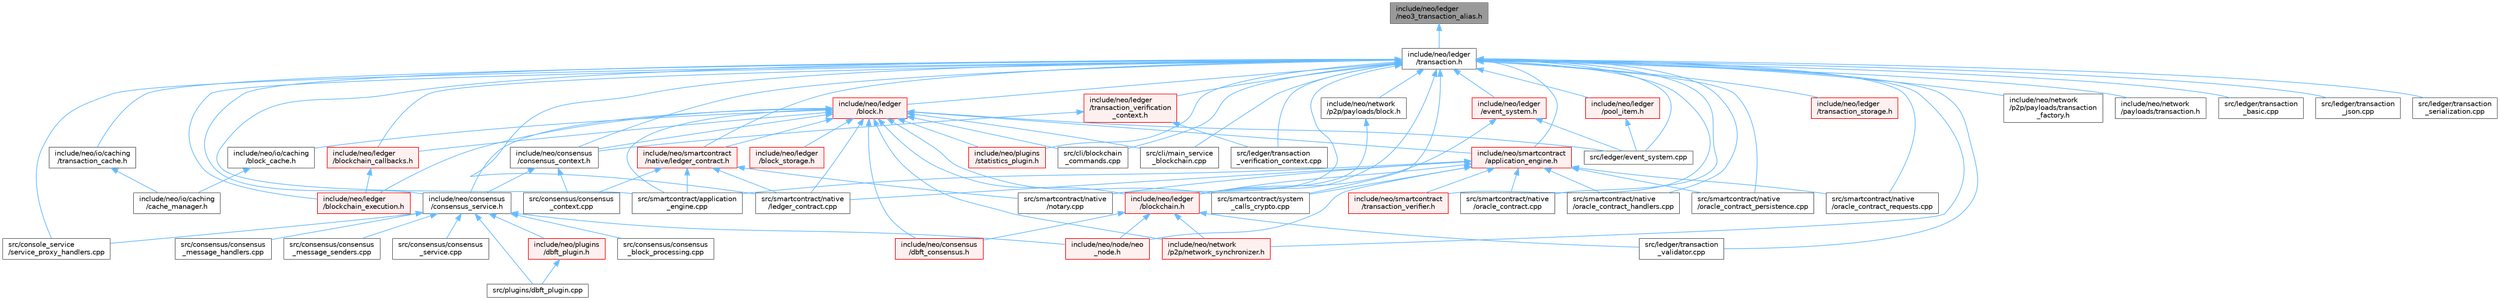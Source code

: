 digraph "include/neo/ledger/neo3_transaction_alias.h"
{
 // LATEX_PDF_SIZE
  bgcolor="transparent";
  edge [fontname=Helvetica,fontsize=10,labelfontname=Helvetica,labelfontsize=10];
  node [fontname=Helvetica,fontsize=10,shape=box,height=0.2,width=0.4];
  Node1 [id="Node000001",label="include/neo/ledger\l/neo3_transaction_alias.h",height=0.2,width=0.4,color="gray40", fillcolor="grey60", style="filled", fontcolor="black",tooltip=" "];
  Node1 -> Node2 [id="edge1_Node000001_Node000002",dir="back",color="steelblue1",style="solid",tooltip=" "];
  Node2 [id="Node000002",label="include/neo/ledger\l/transaction.h",height=0.2,width=0.4,color="grey40", fillcolor="white", style="filled",URL="$ledger_2transaction_8h.html",tooltip=" "];
  Node2 -> Node3 [id="edge2_Node000002_Node000003",dir="back",color="steelblue1",style="solid",tooltip=" "];
  Node3 [id="Node000003",label="include/neo/consensus\l/consensus_context.h",height=0.2,width=0.4,color="grey40", fillcolor="white", style="filled",URL="$consensus__context_8h.html",tooltip=" "];
  Node3 -> Node4 [id="edge3_Node000003_Node000004",dir="back",color="steelblue1",style="solid",tooltip=" "];
  Node4 [id="Node000004",label="include/neo/consensus\l/consensus_service.h",height=0.2,width=0.4,color="grey40", fillcolor="white", style="filled",URL="$consensus__service_8h.html",tooltip=" "];
  Node4 -> Node5 [id="edge4_Node000004_Node000005",dir="back",color="steelblue1",style="solid",tooltip=" "];
  Node5 [id="Node000005",label="include/neo/node/neo\l_node.h",height=0.2,width=0.4,color="red", fillcolor="#FFF0F0", style="filled",URL="$neo__node_8h.html",tooltip=" "];
  Node4 -> Node10 [id="edge5_Node000004_Node000010",dir="back",color="steelblue1",style="solid",tooltip=" "];
  Node10 [id="Node000010",label="include/neo/plugins\l/dbft_plugin.h",height=0.2,width=0.4,color="red", fillcolor="#FFF0F0", style="filled",URL="$dbft__plugin_8h.html",tooltip=" "];
  Node10 -> Node11 [id="edge6_Node000010_Node000011",dir="back",color="steelblue1",style="solid",tooltip=" "];
  Node11 [id="Node000011",label="src/plugins/dbft_plugin.cpp",height=0.2,width=0.4,color="grey40", fillcolor="white", style="filled",URL="$dbft__plugin_8cpp.html",tooltip=" "];
  Node4 -> Node13 [id="edge7_Node000004_Node000013",dir="back",color="steelblue1",style="solid",tooltip=" "];
  Node13 [id="Node000013",label="src/consensus/consensus\l_block_processing.cpp",height=0.2,width=0.4,color="grey40", fillcolor="white", style="filled",URL="$consensus__block__processing_8cpp.html",tooltip=" "];
  Node4 -> Node14 [id="edge8_Node000004_Node000014",dir="back",color="steelblue1",style="solid",tooltip=" "];
  Node14 [id="Node000014",label="src/consensus/consensus\l_message_handlers.cpp",height=0.2,width=0.4,color="grey40", fillcolor="white", style="filled",URL="$consensus__message__handlers_8cpp.html",tooltip=" "];
  Node4 -> Node15 [id="edge9_Node000004_Node000015",dir="back",color="steelblue1",style="solid",tooltip=" "];
  Node15 [id="Node000015",label="src/consensus/consensus\l_message_senders.cpp",height=0.2,width=0.4,color="grey40", fillcolor="white", style="filled",URL="$consensus__message__senders_8cpp.html",tooltip=" "];
  Node4 -> Node16 [id="edge10_Node000004_Node000016",dir="back",color="steelblue1",style="solid",tooltip=" "];
  Node16 [id="Node000016",label="src/consensus/consensus\l_service.cpp",height=0.2,width=0.4,color="grey40", fillcolor="white", style="filled",URL="$consensus__service_8cpp.html",tooltip=" "];
  Node4 -> Node17 [id="edge11_Node000004_Node000017",dir="back",color="steelblue1",style="solid",tooltip=" "];
  Node17 [id="Node000017",label="src/console_service\l/service_proxy_handlers.cpp",height=0.2,width=0.4,color="grey40", fillcolor="white", style="filled",URL="$service__proxy__handlers_8cpp.html",tooltip=" "];
  Node4 -> Node11 [id="edge12_Node000004_Node000011",dir="back",color="steelblue1",style="solid",tooltip=" "];
  Node3 -> Node18 [id="edge13_Node000003_Node000018",dir="back",color="steelblue1",style="solid",tooltip=" "];
  Node18 [id="Node000018",label="src/consensus/consensus\l_context.cpp",height=0.2,width=0.4,color="grey40", fillcolor="white", style="filled",URL="$consensus__context_8cpp.html",tooltip=" "];
  Node2 -> Node4 [id="edge14_Node000002_Node000004",dir="back",color="steelblue1",style="solid",tooltip=" "];
  Node2 -> Node19 [id="edge15_Node000002_Node000019",dir="back",color="steelblue1",style="solid",tooltip=" "];
  Node19 [id="Node000019",label="include/neo/io/caching\l/transaction_cache.h",height=0.2,width=0.4,color="grey40", fillcolor="white", style="filled",URL="$transaction__cache_8h.html",tooltip=" "];
  Node19 -> Node20 [id="edge16_Node000019_Node000020",dir="back",color="steelblue1",style="solid",tooltip=" "];
  Node20 [id="Node000020",label="include/neo/io/caching\l/cache_manager.h",height=0.2,width=0.4,color="grey40", fillcolor="white", style="filled",URL="$cache__manager_8h.html",tooltip=" "];
  Node2 -> Node21 [id="edge17_Node000002_Node000021",dir="back",color="steelblue1",style="solid",tooltip=" "];
  Node21 [id="Node000021",label="include/neo/ledger\l/block.h",height=0.2,width=0.4,color="red", fillcolor="#FFF0F0", style="filled",URL="$ledger_2block_8h.html",tooltip=" "];
  Node21 -> Node3 [id="edge18_Node000021_Node000003",dir="back",color="steelblue1",style="solid",tooltip=" "];
  Node21 -> Node4 [id="edge19_Node000021_Node000004",dir="back",color="steelblue1",style="solid",tooltip=" "];
  Node21 -> Node22 [id="edge20_Node000021_Node000022",dir="back",color="steelblue1",style="solid",tooltip=" "];
  Node22 [id="Node000022",label="include/neo/consensus\l/dbft_consensus.h",height=0.2,width=0.4,color="red", fillcolor="#FFF0F0", style="filled",URL="$dbft__consensus_8h.html",tooltip=" "];
  Node21 -> Node24 [id="edge21_Node000021_Node000024",dir="back",color="steelblue1",style="solid",tooltip=" "];
  Node24 [id="Node000024",label="include/neo/io/caching\l/block_cache.h",height=0.2,width=0.4,color="grey40", fillcolor="white", style="filled",URL="$block__cache_8h.html",tooltip=" "];
  Node24 -> Node20 [id="edge22_Node000024_Node000020",dir="back",color="steelblue1",style="solid",tooltip=" "];
  Node21 -> Node25 [id="edge23_Node000021_Node000025",dir="back",color="steelblue1",style="solid",tooltip=" "];
  Node25 [id="Node000025",label="include/neo/ledger\l/block_storage.h",height=0.2,width=0.4,color="red", fillcolor="#FFF0F0", style="filled",URL="$block__storage_8h.html",tooltip=" "];
  Node21 -> Node27 [id="edge24_Node000021_Node000027",dir="back",color="steelblue1",style="solid",tooltip=" "];
  Node27 [id="Node000027",label="include/neo/ledger\l/blockchain.h",height=0.2,width=0.4,color="red", fillcolor="#FFF0F0", style="filled",URL="$blockchain_8h.html",tooltip=" "];
  Node27 -> Node22 [id="edge25_Node000027_Node000022",dir="back",color="steelblue1",style="solid",tooltip=" "];
  Node27 -> Node34 [id="edge26_Node000027_Node000034",dir="back",color="steelblue1",style="solid",tooltip=" "];
  Node34 [id="Node000034",label="include/neo/network\l/p2p/network_synchronizer.h",height=0.2,width=0.4,color="red", fillcolor="#FFF0F0", style="filled",URL="$network__synchronizer_8h.html",tooltip=" "];
  Node27 -> Node5 [id="edge27_Node000027_Node000005",dir="back",color="steelblue1",style="solid",tooltip=" "];
  Node27 -> Node106 [id="edge28_Node000027_Node000106",dir="back",color="steelblue1",style="solid",tooltip=" "];
  Node106 [id="Node000106",label="src/ledger/transaction\l_validator.cpp",height=0.2,width=0.4,color="grey40", fillcolor="white", style="filled",URL="$transaction__validator_8cpp.html",tooltip=" "];
  Node21 -> Node107 [id="edge29_Node000021_Node000107",dir="back",color="steelblue1",style="solid",tooltip=" "];
  Node107 [id="Node000107",label="include/neo/ledger\l/blockchain_callbacks.h",height=0.2,width=0.4,color="red", fillcolor="#FFF0F0", style="filled",URL="$blockchain__callbacks_8h.html",tooltip=" "];
  Node107 -> Node108 [id="edge30_Node000107_Node000108",dir="back",color="steelblue1",style="solid",tooltip=" "];
  Node108 [id="Node000108",label="include/neo/ledger\l/blockchain_execution.h",height=0.2,width=0.4,color="red", fillcolor="#FFF0F0", style="filled",URL="$blockchain__execution_8h.html",tooltip=" "];
  Node21 -> Node108 [id="edge31_Node000021_Node000108",dir="back",color="steelblue1",style="solid",tooltip=" "];
  Node21 -> Node34 [id="edge32_Node000021_Node000034",dir="back",color="steelblue1",style="solid",tooltip=" "];
  Node21 -> Node66 [id="edge33_Node000021_Node000066",dir="back",color="steelblue1",style="solid",tooltip=" "];
  Node66 [id="Node000066",label="include/neo/plugins\l/statistics_plugin.h",height=0.2,width=0.4,color="red", fillcolor="#FFF0F0", style="filled",URL="$statistics__plugin_8h.html",tooltip=" "];
  Node21 -> Node120 [id="edge34_Node000021_Node000120",dir="back",color="steelblue1",style="solid",tooltip=" "];
  Node120 [id="Node000120",label="include/neo/smartcontract\l/application_engine.h",height=0.2,width=0.4,color="red", fillcolor="#FFF0F0", style="filled",URL="$application__engine_8h.html",tooltip=" "];
  Node120 -> Node27 [id="edge35_Node000120_Node000027",dir="back",color="steelblue1",style="solid",tooltip=" "];
  Node120 -> Node5 [id="edge36_Node000120_Node000005",dir="back",color="steelblue1",style="solid",tooltip=" "];
  Node120 -> Node130 [id="edge37_Node000120_Node000130",dir="back",color="steelblue1",style="solid",tooltip=" "];
  Node130 [id="Node000130",label="include/neo/smartcontract\l/transaction_verifier.h",height=0.2,width=0.4,color="red", fillcolor="#FFF0F0", style="filled",URL="$transaction__verifier_8h.html",tooltip=" "];
  Node120 -> Node133 [id="edge38_Node000120_Node000133",dir="back",color="steelblue1",style="solid",tooltip=" "];
  Node133 [id="Node000133",label="src/smartcontract/application\l_engine.cpp",height=0.2,width=0.4,color="grey40", fillcolor="white", style="filled",URL="$application__engine_8cpp.html",tooltip=" "];
  Node120 -> Node140 [id="edge39_Node000120_Node000140",dir="back",color="steelblue1",style="solid",tooltip=" "];
  Node140 [id="Node000140",label="src/smartcontract/native\l/ledger_contract.cpp",height=0.2,width=0.4,color="grey40", fillcolor="white", style="filled",URL="$ledger__contract_8cpp.html",tooltip=" "];
  Node120 -> Node154 [id="edge40_Node000120_Node000154",dir="back",color="steelblue1",style="solid",tooltip=" "];
  Node154 [id="Node000154",label="src/smartcontract/native\l/notary.cpp",height=0.2,width=0.4,color="grey40", fillcolor="white", style="filled",URL="$notary_8cpp.html",tooltip=" "];
  Node120 -> Node155 [id="edge41_Node000120_Node000155",dir="back",color="steelblue1",style="solid",tooltip=" "];
  Node155 [id="Node000155",label="src/smartcontract/native\l/oracle_contract.cpp",height=0.2,width=0.4,color="grey40", fillcolor="white", style="filled",URL="$oracle__contract_8cpp.html",tooltip=" "];
  Node120 -> Node156 [id="edge42_Node000120_Node000156",dir="back",color="steelblue1",style="solid",tooltip=" "];
  Node156 [id="Node000156",label="src/smartcontract/native\l/oracle_contract_handlers.cpp",height=0.2,width=0.4,color="grey40", fillcolor="white", style="filled",URL="$oracle__contract__handlers_8cpp.html",tooltip=" "];
  Node120 -> Node157 [id="edge43_Node000120_Node000157",dir="back",color="steelblue1",style="solid",tooltip=" "];
  Node157 [id="Node000157",label="src/smartcontract/native\l/oracle_contract_persistence.cpp",height=0.2,width=0.4,color="grey40", fillcolor="white", style="filled",URL="$oracle__contract__persistence_8cpp.html",tooltip=" "];
  Node120 -> Node158 [id="edge44_Node000120_Node000158",dir="back",color="steelblue1",style="solid",tooltip=" "];
  Node158 [id="Node000158",label="src/smartcontract/native\l/oracle_contract_requests.cpp",height=0.2,width=0.4,color="grey40", fillcolor="white", style="filled",URL="$oracle__contract__requests_8cpp.html",tooltip=" "];
  Node120 -> Node126 [id="edge45_Node000120_Node000126",dir="back",color="steelblue1",style="solid",tooltip=" "];
  Node126 [id="Node000126",label="src/smartcontract/system\l_calls_crypto.cpp",height=0.2,width=0.4,color="grey40", fillcolor="white", style="filled",URL="$system__calls__crypto_8cpp.html",tooltip=" "];
  Node21 -> Node164 [id="edge46_Node000021_Node000164",dir="back",color="steelblue1",style="solid",tooltip=" "];
  Node164 [id="Node000164",label="include/neo/smartcontract\l/native/ledger_contract.h",height=0.2,width=0.4,color="red", fillcolor="#FFF0F0", style="filled",URL="$ledger__contract_8h.html",tooltip=" "];
  Node164 -> Node18 [id="edge47_Node000164_Node000018",dir="back",color="steelblue1",style="solid",tooltip=" "];
  Node164 -> Node133 [id="edge48_Node000164_Node000133",dir="back",color="steelblue1",style="solid",tooltip=" "];
  Node164 -> Node140 [id="edge49_Node000164_Node000140",dir="back",color="steelblue1",style="solid",tooltip=" "];
  Node164 -> Node154 [id="edge50_Node000164_Node000154",dir="back",color="steelblue1",style="solid",tooltip=" "];
  Node21 -> Node47 [id="edge51_Node000021_Node000047",dir="back",color="steelblue1",style="solid",tooltip=" "];
  Node47 [id="Node000047",label="src/cli/blockchain\l_commands.cpp",height=0.2,width=0.4,color="grey40", fillcolor="white", style="filled",URL="$blockchain__commands_8cpp.html",tooltip=" "];
  Node21 -> Node53 [id="edge52_Node000021_Node000053",dir="back",color="steelblue1",style="solid",tooltip=" "];
  Node53 [id="Node000053",label="src/cli/main_service\l_blockchain.cpp",height=0.2,width=0.4,color="grey40", fillcolor="white", style="filled",URL="$main__service__blockchain_8cpp.html",tooltip=" "];
  Node21 -> Node169 [id="edge53_Node000021_Node000169",dir="back",color="steelblue1",style="solid",tooltip=" "];
  Node169 [id="Node000169",label="src/ledger/event_system.cpp",height=0.2,width=0.4,color="grey40", fillcolor="white", style="filled",URL="$event__system_8cpp.html",tooltip=" "];
  Node21 -> Node133 [id="edge54_Node000021_Node000133",dir="back",color="steelblue1",style="solid",tooltip=" "];
  Node21 -> Node140 [id="edge55_Node000021_Node000140",dir="back",color="steelblue1",style="solid",tooltip=" "];
  Node21 -> Node126 [id="edge56_Node000021_Node000126",dir="back",color="steelblue1",style="solid",tooltip=" "];
  Node2 -> Node27 [id="edge57_Node000002_Node000027",dir="back",color="steelblue1",style="solid",tooltip=" "];
  Node2 -> Node107 [id="edge58_Node000002_Node000107",dir="back",color="steelblue1",style="solid",tooltip=" "];
  Node2 -> Node108 [id="edge59_Node000002_Node000108",dir="back",color="steelblue1",style="solid",tooltip=" "];
  Node2 -> Node170 [id="edge60_Node000002_Node000170",dir="back",color="steelblue1",style="solid",tooltip=" "];
  Node170 [id="Node000170",label="include/neo/ledger\l/event_system.h",height=0.2,width=0.4,color="red", fillcolor="#FFF0F0", style="filled",URL="$event__system_8h.html",tooltip=" "];
  Node170 -> Node27 [id="edge61_Node000170_Node000027",dir="back",color="steelblue1",style="solid",tooltip=" "];
  Node170 -> Node169 [id="edge62_Node000170_Node000169",dir="back",color="steelblue1",style="solid",tooltip=" "];
  Node2 -> Node179 [id="edge63_Node000002_Node000179",dir="back",color="steelblue1",style="solid",tooltip=" "];
  Node179 [id="Node000179",label="include/neo/ledger\l/pool_item.h",height=0.2,width=0.4,color="red", fillcolor="#FFF0F0", style="filled",URL="$pool__item_8h.html",tooltip=" "];
  Node179 -> Node169 [id="edge64_Node000179_Node000169",dir="back",color="steelblue1",style="solid",tooltip=" "];
  Node2 -> Node181 [id="edge65_Node000002_Node000181",dir="back",color="steelblue1",style="solid",tooltip=" "];
  Node181 [id="Node000181",label="include/neo/ledger\l/transaction_storage.h",height=0.2,width=0.4,color="red", fillcolor="#FFF0F0", style="filled",URL="$transaction__storage_8h.html",tooltip=" "];
  Node2 -> Node183 [id="edge66_Node000002_Node000183",dir="back",color="steelblue1",style="solid",tooltip=" "];
  Node183 [id="Node000183",label="include/neo/ledger\l/transaction_verification\l_context.h",height=0.2,width=0.4,color="red", fillcolor="#FFF0F0", style="filled",URL="$transaction__verification__context_8h.html",tooltip=" "];
  Node183 -> Node3 [id="edge67_Node000183_Node000003",dir="back",color="steelblue1",style="solid",tooltip=" "];
  Node183 -> Node184 [id="edge68_Node000183_Node000184",dir="back",color="steelblue1",style="solid",tooltip=" "];
  Node184 [id="Node000184",label="src/ledger/transaction\l_verification_context.cpp",height=0.2,width=0.4,color="grey40", fillcolor="white", style="filled",URL="$transaction__verification__context_8cpp.html",tooltip=" "];
  Node2 -> Node34 [id="edge69_Node000002_Node000034",dir="back",color="steelblue1",style="solid",tooltip=" "];
  Node2 -> Node185 [id="edge70_Node000002_Node000185",dir="back",color="steelblue1",style="solid",tooltip=" "];
  Node185 [id="Node000185",label="include/neo/network\l/p2p/payloads/block.h",height=0.2,width=0.4,color="grey40", fillcolor="white", style="filled",URL="$network_2p2p_2payloads_2block_8h.html",tooltip=" "];
  Node185 -> Node27 [id="edge71_Node000185_Node000027",dir="back",color="steelblue1",style="solid",tooltip=" "];
  Node2 -> Node186 [id="edge72_Node000002_Node000186",dir="back",color="steelblue1",style="solid",tooltip=" "];
  Node186 [id="Node000186",label="include/neo/network\l/p2p/payloads/transaction\l_factory.h",height=0.2,width=0.4,color="grey40", fillcolor="white", style="filled",URL="$transaction__factory_8h.html",tooltip=" "];
  Node2 -> Node187 [id="edge73_Node000002_Node000187",dir="back",color="steelblue1",style="solid",tooltip=" "];
  Node187 [id="Node000187",label="include/neo/network\l/payloads/transaction.h",height=0.2,width=0.4,color="grey40", fillcolor="white", style="filled",URL="$network_2payloads_2transaction_8h.html",tooltip=" "];
  Node2 -> Node66 [id="edge74_Node000002_Node000066",dir="back",color="steelblue1",style="solid",tooltip=" "];
  Node2 -> Node120 [id="edge75_Node000002_Node000120",dir="back",color="steelblue1",style="solid",tooltip=" "];
  Node2 -> Node164 [id="edge76_Node000002_Node000164",dir="back",color="steelblue1",style="solid",tooltip=" "];
  Node2 -> Node130 [id="edge77_Node000002_Node000130",dir="back",color="steelblue1",style="solid",tooltip=" "];
  Node2 -> Node47 [id="edge78_Node000002_Node000047",dir="back",color="steelblue1",style="solid",tooltip=" "];
  Node2 -> Node53 [id="edge79_Node000002_Node000053",dir="back",color="steelblue1",style="solid",tooltip=" "];
  Node2 -> Node17 [id="edge80_Node000002_Node000017",dir="back",color="steelblue1",style="solid",tooltip=" "];
  Node2 -> Node169 [id="edge81_Node000002_Node000169",dir="back",color="steelblue1",style="solid",tooltip=" "];
  Node2 -> Node188 [id="edge82_Node000002_Node000188",dir="back",color="steelblue1",style="solid",tooltip=" "];
  Node188 [id="Node000188",label="src/ledger/transaction\l_basic.cpp",height=0.2,width=0.4,color="grey40", fillcolor="white", style="filled",URL="$transaction__basic_8cpp.html",tooltip=" "];
  Node2 -> Node189 [id="edge83_Node000002_Node000189",dir="back",color="steelblue1",style="solid",tooltip=" "];
  Node189 [id="Node000189",label="src/ledger/transaction\l_json.cpp",height=0.2,width=0.4,color="grey40", fillcolor="white", style="filled",URL="$transaction__json_8cpp.html",tooltip=" "];
  Node2 -> Node190 [id="edge84_Node000002_Node000190",dir="back",color="steelblue1",style="solid",tooltip=" "];
  Node190 [id="Node000190",label="src/ledger/transaction\l_serialization.cpp",height=0.2,width=0.4,color="grey40", fillcolor="white", style="filled",URL="$transaction__serialization_8cpp.html",tooltip=" "];
  Node2 -> Node106 [id="edge85_Node000002_Node000106",dir="back",color="steelblue1",style="solid",tooltip=" "];
  Node2 -> Node184 [id="edge86_Node000002_Node000184",dir="back",color="steelblue1",style="solid",tooltip=" "];
  Node2 -> Node133 [id="edge87_Node000002_Node000133",dir="back",color="steelblue1",style="solid",tooltip=" "];
  Node2 -> Node140 [id="edge88_Node000002_Node000140",dir="back",color="steelblue1",style="solid",tooltip=" "];
  Node2 -> Node154 [id="edge89_Node000002_Node000154",dir="back",color="steelblue1",style="solid",tooltip=" "];
  Node2 -> Node155 [id="edge90_Node000002_Node000155",dir="back",color="steelblue1",style="solid",tooltip=" "];
  Node2 -> Node156 [id="edge91_Node000002_Node000156",dir="back",color="steelblue1",style="solid",tooltip=" "];
  Node2 -> Node157 [id="edge92_Node000002_Node000157",dir="back",color="steelblue1",style="solid",tooltip=" "];
  Node2 -> Node158 [id="edge93_Node000002_Node000158",dir="back",color="steelblue1",style="solid",tooltip=" "];
  Node2 -> Node126 [id="edge94_Node000002_Node000126",dir="back",color="steelblue1",style="solid",tooltip=" "];
}
